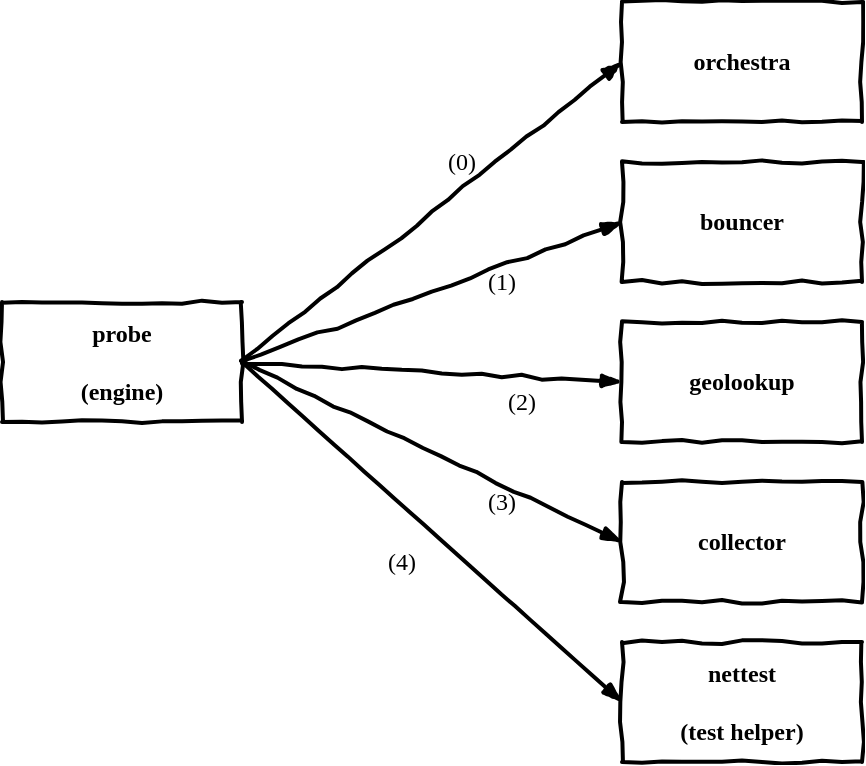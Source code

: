 <mxfile version="10.6.7" type="device"><diagram id="8gOUeGB551bCq4kfOnx3" name="Page-1"><mxGraphModel dx="994" dy="418" grid="1" gridSize="10" guides="1" tooltips="1" connect="1" arrows="1" fold="1" page="1" pageScale="1" pageWidth="850" pageHeight="1100" math="0" shadow="0"><root><mxCell id="0"/><mxCell id="1" parent="0"/><mxCell id="tv3dWAT3XNbBTwtLzawV-1" value="probe&lt;br&gt;&lt;br&gt;(engine)&lt;br&gt;" style="html=1;whiteSpace=wrap;comic=1;strokeWidth=2;fontFamily=Comic Sans MS;fontStyle=1;" vertex="1" parent="1"><mxGeometry x="140" y="210" width="120" height="60" as="geometry"/></mxCell><mxCell id="tv3dWAT3XNbBTwtLzawV-2" value="geolookup" style="html=1;whiteSpace=wrap;comic=1;strokeWidth=2;fontFamily=Comic Sans MS;fontStyle=1;" vertex="1" parent="1"><mxGeometry x="450" y="220" width="120" height="60" as="geometry"/></mxCell><mxCell id="tv3dWAT3XNbBTwtLzawV-3" value="bouncer" style="html=1;whiteSpace=wrap;comic=1;strokeWidth=2;fontFamily=Comic Sans MS;fontStyle=1;" vertex="1" parent="1"><mxGeometry x="450" y="140" width="120" height="60" as="geometry"/></mxCell><mxCell id="tv3dWAT3XNbBTwtLzawV-4" value="collector" style="html=1;whiteSpace=wrap;comic=1;strokeWidth=2;fontFamily=Comic Sans MS;fontStyle=1;" vertex="1" parent="1"><mxGeometry x="450" y="300" width="120" height="60" as="geometry"/></mxCell><mxCell id="tv3dWAT3XNbBTwtLzawV-5" value="nettest&lt;br&gt;&lt;br&gt;(test helper)&lt;br&gt;" style="html=1;whiteSpace=wrap;comic=1;strokeWidth=2;fontFamily=Comic Sans MS;fontStyle=1;" vertex="1" parent="1"><mxGeometry x="450" y="380" width="120" height="60" as="geometry"/></mxCell><mxCell id="tv3dWAT3XNbBTwtLzawV-7" value="" style="rounded=0;comic=1;strokeWidth=2;endArrow=blockThin;html=1;fontFamily=Comic Sans MS;fontStyle=1;entryX=0;entryY=0.5;entryDx=0;entryDy=0;exitX=1;exitY=0.5;exitDx=0;exitDy=0;" edge="1" parent="1" source="tv3dWAT3XNbBTwtLzawV-1" target="tv3dWAT3XNbBTwtLzawV-3"><mxGeometry width="50" height="50" relative="1" as="geometry"><mxPoint x="140" y="430" as="sourcePoint"/><mxPoint x="190" y="380" as="targetPoint"/></mxGeometry></mxCell><mxCell id="tv3dWAT3XNbBTwtLzawV-8" value="" style="rounded=0;comic=1;strokeWidth=2;endArrow=blockThin;html=1;fontFamily=Comic Sans MS;fontStyle=1;entryX=0;entryY=0.5;entryDx=0;entryDy=0;exitX=1;exitY=0.5;exitDx=0;exitDy=0;" edge="1" parent="1" source="tv3dWAT3XNbBTwtLzawV-1" target="tv3dWAT3XNbBTwtLzawV-2"><mxGeometry width="50" height="50" relative="1" as="geometry"><mxPoint x="270" y="230" as="sourcePoint"/><mxPoint x="460" y="100" as="targetPoint"/></mxGeometry></mxCell><mxCell id="tv3dWAT3XNbBTwtLzawV-9" value="" style="rounded=0;comic=1;strokeWidth=2;endArrow=blockThin;html=1;fontFamily=Comic Sans MS;fontStyle=1;entryX=0;entryY=0.5;entryDx=0;entryDy=0;" edge="1" parent="1" target="tv3dWAT3XNbBTwtLzawV-4"><mxGeometry width="50" height="50" relative="1" as="geometry"><mxPoint x="260" y="240" as="sourcePoint"/><mxPoint x="470" y="110" as="targetPoint"/></mxGeometry></mxCell><mxCell id="tv3dWAT3XNbBTwtLzawV-10" value="" style="rounded=0;comic=1;strokeWidth=2;endArrow=blockThin;html=1;fontFamily=Comic Sans MS;fontStyle=1;entryX=0;entryY=0.5;entryDx=0;entryDy=0;" edge="1" parent="1" target="tv3dWAT3XNbBTwtLzawV-5"><mxGeometry width="50" height="50" relative="1" as="geometry"><mxPoint x="260" y="240" as="sourcePoint"/><mxPoint x="480" y="120" as="targetPoint"/></mxGeometry></mxCell><mxCell id="tv3dWAT3XNbBTwtLzawV-11" value="&lt;font face=&quot;Comic Sans MS&quot;&gt;(1)&lt;/font&gt;" style="text;html=1;strokeColor=none;fillColor=none;align=center;verticalAlign=middle;whiteSpace=wrap;rounded=0;" vertex="1" parent="1"><mxGeometry x="370" y="190" width="40" height="20" as="geometry"/></mxCell><mxCell id="tv3dWAT3XNbBTwtLzawV-12" value="&lt;font face=&quot;Comic Sans MS&quot;&gt;(2)&lt;/font&gt;" style="text;html=1;strokeColor=none;fillColor=none;align=center;verticalAlign=middle;whiteSpace=wrap;rounded=0;" vertex="1" parent="1"><mxGeometry x="380" y="250" width="40" height="20" as="geometry"/></mxCell><mxCell id="tv3dWAT3XNbBTwtLzawV-13" value="&lt;font face=&quot;Comic Sans MS&quot;&gt;(3)&lt;/font&gt;" style="text;html=1;strokeColor=none;fillColor=none;align=center;verticalAlign=middle;whiteSpace=wrap;rounded=0;" vertex="1" parent="1"><mxGeometry x="370" y="300" width="40" height="20" as="geometry"/></mxCell><mxCell id="tv3dWAT3XNbBTwtLzawV-16" value="&lt;font face=&quot;Comic Sans MS&quot;&gt;(4)&lt;/font&gt;" style="text;html=1;strokeColor=none;fillColor=none;align=center;verticalAlign=middle;whiteSpace=wrap;rounded=0;" vertex="1" parent="1"><mxGeometry x="320" y="330" width="40" height="20" as="geometry"/></mxCell><mxCell id="tv3dWAT3XNbBTwtLzawV-17" value="orchestra" style="html=1;whiteSpace=wrap;comic=1;strokeWidth=2;fontFamily=Comic Sans MS;fontStyle=1;" vertex="1" parent="1"><mxGeometry x="450" y="60" width="120" height="60" as="geometry"/></mxCell><mxCell id="tv3dWAT3XNbBTwtLzawV-18" value="" style="rounded=0;comic=1;strokeWidth=2;endArrow=blockThin;html=1;fontFamily=Comic Sans MS;fontStyle=1;entryX=0;entryY=0.5;entryDx=0;entryDy=0;" edge="1" parent="1" target="tv3dWAT3XNbBTwtLzawV-17"><mxGeometry width="50" height="50" relative="1" as="geometry"><mxPoint x="260" y="240" as="sourcePoint"/><mxPoint x="460" y="180" as="targetPoint"/></mxGeometry></mxCell><mxCell id="tv3dWAT3XNbBTwtLzawV-19" value="&lt;font face=&quot;Comic Sans MS&quot;&gt;(0)&lt;/font&gt;" style="text;html=1;strokeColor=none;fillColor=none;align=center;verticalAlign=middle;whiteSpace=wrap;rounded=0;" vertex="1" parent="1"><mxGeometry x="350" y="130" width="40" height="20" as="geometry"/></mxCell></root></mxGraphModel></diagram></mxfile>